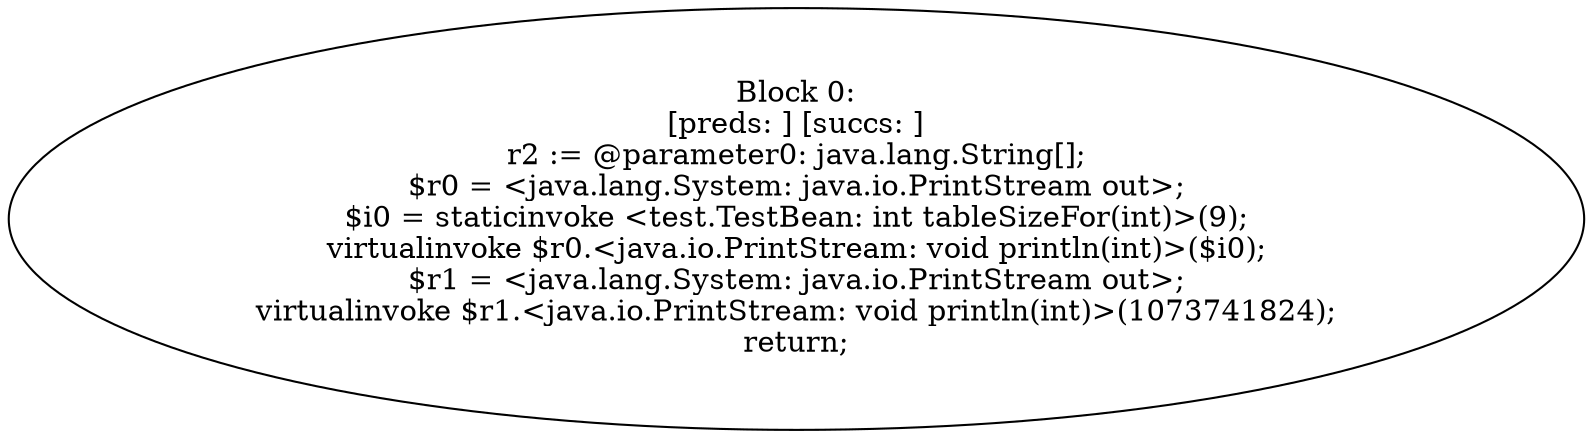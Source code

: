 digraph "unitGraph" {
    "Block 0:
[preds: ] [succs: ]
r2 := @parameter0: java.lang.String[];
$r0 = <java.lang.System: java.io.PrintStream out>;
$i0 = staticinvoke <test.TestBean: int tableSizeFor(int)>(9);
virtualinvoke $r0.<java.io.PrintStream: void println(int)>($i0);
$r1 = <java.lang.System: java.io.PrintStream out>;
virtualinvoke $r1.<java.io.PrintStream: void println(int)>(1073741824);
return;
"
}
